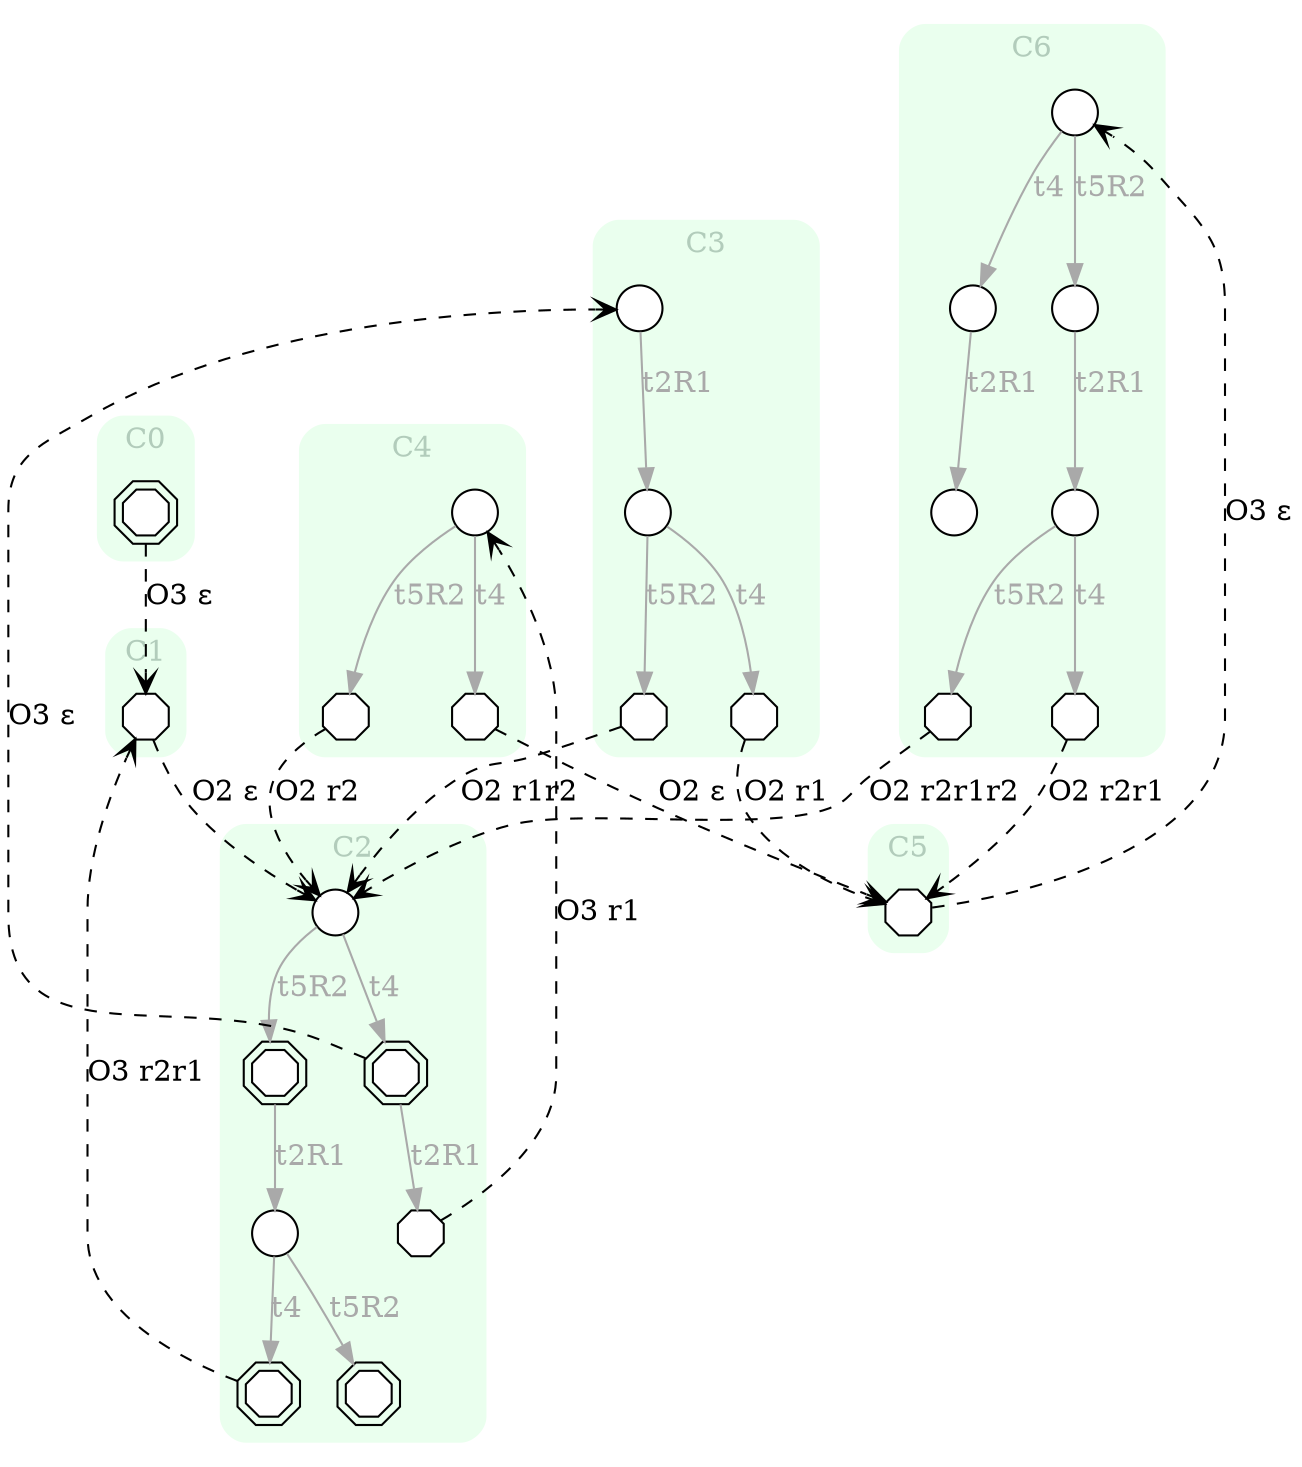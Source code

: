 digraph "EXPinput/e" {
node [style=filled fillcolor=white]
subgraph cluster0 {
style="rounded,filled" label="C0" fontcolor="#B2CCBB" color="#EAFFEE"
edge[color=darkgray fontcolor=darkgray]
node [shape=doubleoctagon width=0.3 height=0.3]; C0S0 [label=""];
}
subgraph cluster1 {
style="rounded,filled" label="C1" fontcolor="#B2CCBB" color="#EAFFEE"
edge[color=darkgray fontcolor=darkgray]
node [shape=octagon width=0.3 height=0.3]; C1S0 [label=""];
}
subgraph cluster2 {
style="rounded,filled" label="C2" fontcolor="#B2CCBB" color="#EAFFEE"
edge[color=darkgray fontcolor=darkgray]
node [shape=circle width=0.3 height=0.3]; C2S0 [label=""];
node [shape=doubleoctagon width=0.3 height=0.3]; C2S1 [label=""];
node [shape=octagon width=0.3 height=0.3]; C2S2 [label=""];
node [shape=doubleoctagon width=0.3 height=0.3]; C2S3 [label=""];
node [shape=circle width=0.3 height=0.3]; C2S4 [label=""];
node [shape=doubleoctagon width=0.3 height=0.3]; C2S5 [label=""];
node [shape=doubleoctagon width=0.3 height=0.3]; C2S6 [label=""];
C2S0 -> C2S3 [label=t5R2]
C2S0 -> C2S1 [label=t4]
C2S1 -> C2S2 [label=t2R1]
C2S3 -> C2S4 [label=t2R1]
C2S4 -> C2S6 [label=t5R2]
C2S4 -> C2S5 [label=t4]
}
subgraph cluster3 {
style="rounded,filled" label="C3" fontcolor="#B2CCBB" color="#EAFFEE"
edge[color=darkgray fontcolor=darkgray]
node [shape=circle width=0.3 height=0.3]; C3S0 [label=""];
node [shape=circle width=0.3 height=0.3]; C3S1 [label=""];
node [shape=octagon width=0.3 height=0.3]; C3S2 [label=""];
node [shape=octagon width=0.3 height=0.3]; C3S3 [label=""];
C3S0 -> C3S1 [label=t2R1]
C3S1 -> C3S3 [label=t5R2]
C3S1 -> C3S2 [label=t4]
}
subgraph cluster4 {
style="rounded,filled" label="C4" fontcolor="#B2CCBB" color="#EAFFEE"
edge[color=darkgray fontcolor=darkgray]
node [shape=circle width=0.3 height=0.3]; C4S0 [label=""];
node [shape=octagon width=0.3 height=0.3]; C4S1 [label=""];
node [shape=octagon width=0.3 height=0.3]; C4S2 [label=""];
C4S0 -> C4S2 [label=t5R2]
C4S0 -> C4S1 [label=t4]
}
subgraph cluster5 {
style="rounded,filled" label="C5" fontcolor="#B2CCBB" color="#EAFFEE"
edge[color=darkgray fontcolor=darkgray]
node [shape=octagon width=0.3 height=0.3]; C5S0 [label=""];
}
subgraph cluster6 {
style="rounded,filled" label="C6" fontcolor="#B2CCBB" color="#EAFFEE"
edge[color=darkgray fontcolor=darkgray]
node [shape=circle width=0.3 height=0.3]; C6S0 [label=""];
node [shape=circle width=0.3 height=0.3]; C6S1 [label=""];
node [shape=circle width=0.3 height=0.3]; C6S2 [label=""];
node [shape=circle width=0.3 height=0.3]; C6S3 [label=""];
node [shape=circle width=0.3 height=0.3]; C6S4 [label=""];
node [shape=octagon width=0.3 height=0.3]; C6S5 [label=""];
node [shape=octagon width=0.3 height=0.3]; C6S6 [label=""];
C6S0 -> C6S3 [label=t5R2]
C6S0 -> C6S1 [label=t4]
C6S1 -> C6S2 [label=t2R1]
C6S3 -> C6S4 [label=t2R1]
C6S4 -> C6S6 [label=t5R2]
C6S4 -> C6S5 [label=t4]
}
C0S0 -> C1S0 [style=dashed arrowhead=vee label="O3 ε"]
C1S0 -> C2S0 [style=dashed arrowhead=vee label="O2 ε"]
C2S5 -> C1S0 [style=dashed arrowhead=vee label="O3 r2r1"]
C2S1 -> C3S0 [style=dashed arrowhead=vee label="O3 ε"]
C3S3 -> C2S0 [style=dashed arrowhead=vee label="O2 r1r2"]
C2S2 -> C4S0 [style=dashed arrowhead=vee label="O3 r1"]
C4S2 -> C2S0 [style=dashed arrowhead=vee label="O2 r2"]
C4S1 -> C5S0 [style=dashed arrowhead=vee label="O2 ε"]
C3S2 -> C5S0 [style=dashed arrowhead=vee label="O2 r1"]
C5S0 -> C6S0 [style=dashed arrowhead=vee label="O3 ε"]
C6S6 -> C2S0 [style=dashed arrowhead=vee label="O2 r2r1r2"]
C6S5 -> C5S0 [style=dashed arrowhead=vee label="O2 r2r1"]
}
